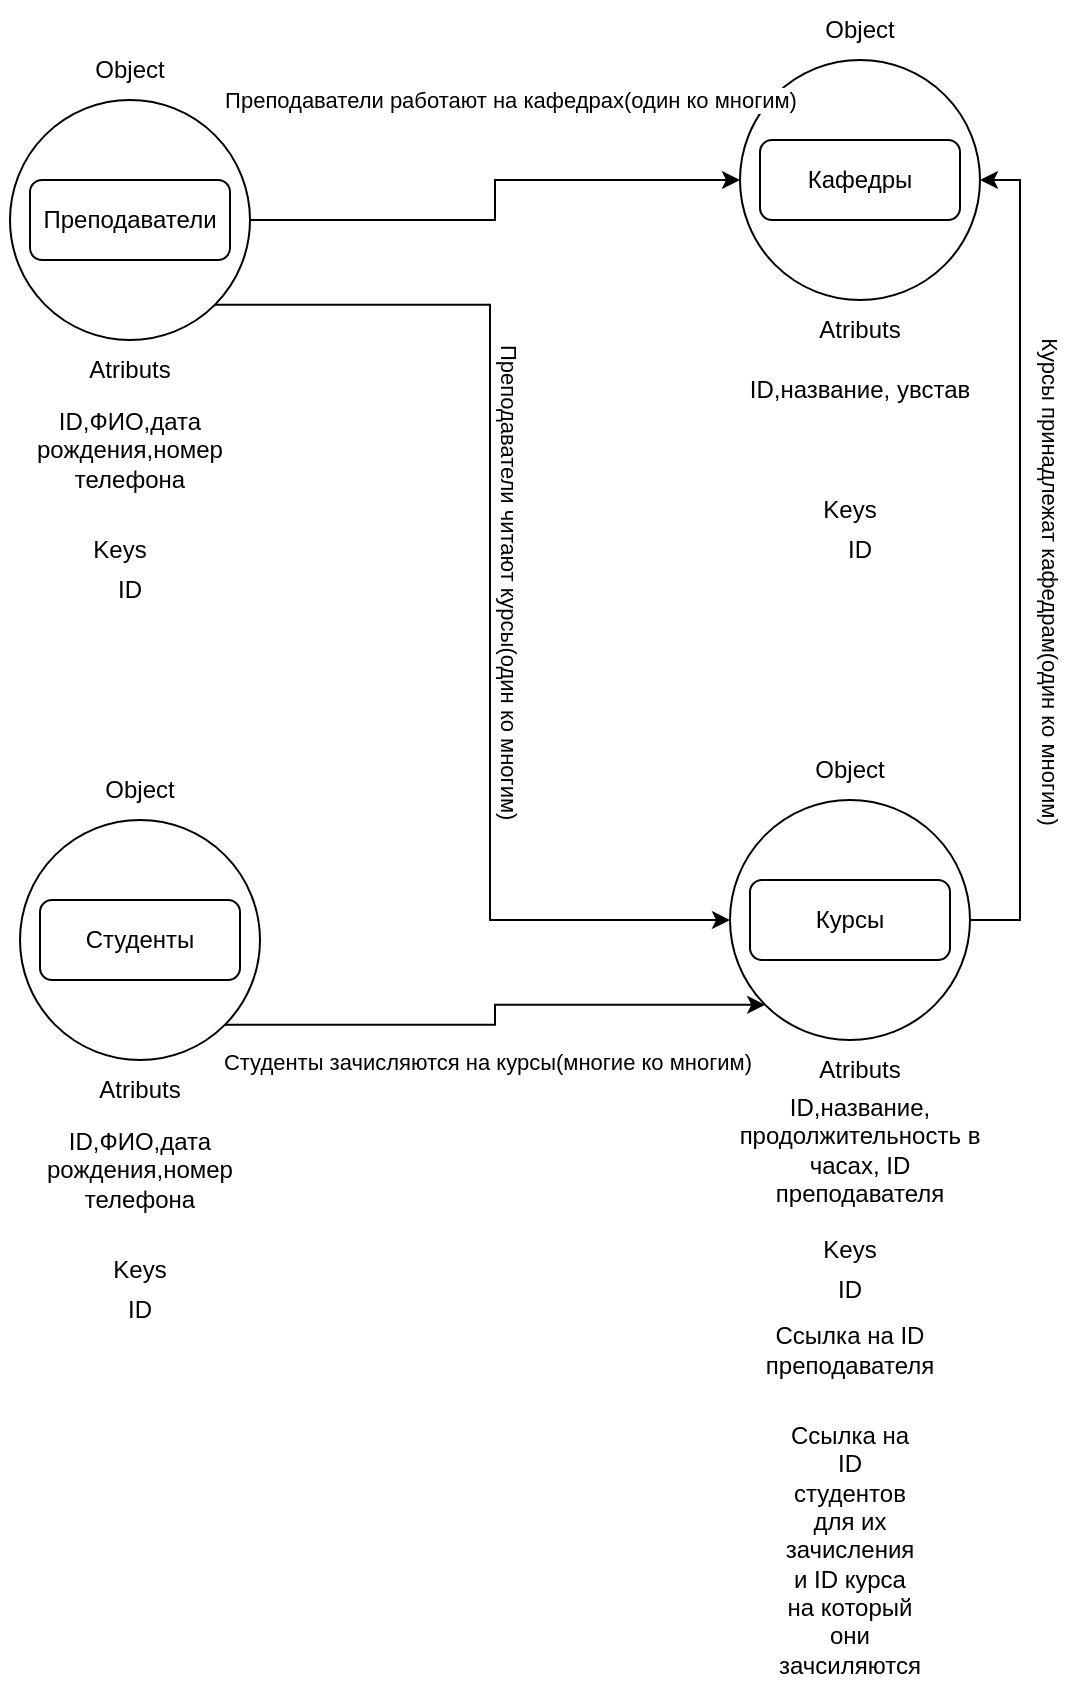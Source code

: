 <mxfile version="24.3.1" type="github">
  <diagram name="Страница — 1" id="1JNoHzqhRxXGvxarJzie">
    <mxGraphModel dx="498" dy="1029" grid="1" gridSize="10" guides="1" tooltips="1" connect="1" arrows="1" fold="1" page="1" pageScale="1" pageWidth="827" pageHeight="1169" math="0" shadow="0">
      <root>
        <mxCell id="0" />
        <mxCell id="1" parent="0" />
        <mxCell id="fRkcZo0nZRp9ig4G6Bwf-46" style="edgeStyle=orthogonalEdgeStyle;rounded=0;orthogonalLoop=1;jettySize=auto;html=1;exitX=1;exitY=1;exitDx=0;exitDy=0;entryX=0;entryY=1;entryDx=0;entryDy=0;" edge="1" parent="1" source="fRkcZo0nZRp9ig4G6Bwf-13" target="fRkcZo0nZRp9ig4G6Bwf-10">
          <mxGeometry relative="1" as="geometry" />
        </mxCell>
        <mxCell id="fRkcZo0nZRp9ig4G6Bwf-50" value="Студенты зачисляются на курсы(многие ко многим)&amp;nbsp;" style="edgeLabel;html=1;align=center;verticalAlign=middle;resizable=0;points=[];" vertex="1" connectable="0" parent="fRkcZo0nZRp9ig4G6Bwf-46">
          <mxGeometry x="-0.118" y="5" relative="1" as="geometry">
            <mxPoint x="9" y="23" as="offset" />
          </mxGeometry>
        </mxCell>
        <mxCell id="fRkcZo0nZRp9ig4G6Bwf-13" value="" style="ellipse;whiteSpace=wrap;html=1;aspect=fixed;" vertex="1" parent="1">
          <mxGeometry x="215" y="900" width="120" height="120" as="geometry" />
        </mxCell>
        <mxCell id="fRkcZo0nZRp9ig4G6Bwf-11" value="" style="ellipse;whiteSpace=wrap;html=1;aspect=fixed;" vertex="1" parent="1">
          <mxGeometry x="575" y="520" width="120" height="120" as="geometry" />
        </mxCell>
        <mxCell id="fRkcZo0nZRp9ig4G6Bwf-44" style="edgeStyle=orthogonalEdgeStyle;rounded=0;orthogonalLoop=1;jettySize=auto;html=1;exitX=1;exitY=0.5;exitDx=0;exitDy=0;entryX=0;entryY=0.5;entryDx=0;entryDy=0;" edge="1" parent="1" source="fRkcZo0nZRp9ig4G6Bwf-12" target="fRkcZo0nZRp9ig4G6Bwf-11">
          <mxGeometry relative="1" as="geometry" />
        </mxCell>
        <mxCell id="fRkcZo0nZRp9ig4G6Bwf-48" value="Преподаватели работают на кафедрах(один ко многим)" style="edgeLabel;html=1;align=center;verticalAlign=middle;resizable=0;points=[];" vertex="1" connectable="0" parent="fRkcZo0nZRp9ig4G6Bwf-44">
          <mxGeometry x="0.262" y="-2" relative="1" as="geometry">
            <mxPoint x="-17" y="-42" as="offset" />
          </mxGeometry>
        </mxCell>
        <mxCell id="fRkcZo0nZRp9ig4G6Bwf-45" style="edgeStyle=orthogonalEdgeStyle;rounded=0;orthogonalLoop=1;jettySize=auto;html=1;exitX=1;exitY=1;exitDx=0;exitDy=0;entryX=0;entryY=0.5;entryDx=0;entryDy=0;" edge="1" parent="1" source="fRkcZo0nZRp9ig4G6Bwf-12" target="fRkcZo0nZRp9ig4G6Bwf-10">
          <mxGeometry relative="1" as="geometry" />
        </mxCell>
        <mxCell id="fRkcZo0nZRp9ig4G6Bwf-51" value="Преподаватели читают курсы(один ко многим)" style="edgeLabel;html=1;align=center;verticalAlign=middle;resizable=0;points=[];rotation=90;" vertex="1" connectable="0" parent="fRkcZo0nZRp9ig4G6Bwf-45">
          <mxGeometry x="-0.04" y="-3" relative="1" as="geometry">
            <mxPoint x="13" y="4" as="offset" />
          </mxGeometry>
        </mxCell>
        <mxCell id="fRkcZo0nZRp9ig4G6Bwf-12" value="" style="ellipse;whiteSpace=wrap;html=1;aspect=fixed;" vertex="1" parent="1">
          <mxGeometry x="210" y="540" width="120" height="120" as="geometry" />
        </mxCell>
        <mxCell id="fRkcZo0nZRp9ig4G6Bwf-47" style="edgeStyle=orthogonalEdgeStyle;rounded=0;orthogonalLoop=1;jettySize=auto;html=1;exitX=1;exitY=0.5;exitDx=0;exitDy=0;entryX=1;entryY=0.5;entryDx=0;entryDy=0;" edge="1" parent="1" source="fRkcZo0nZRp9ig4G6Bwf-10" target="fRkcZo0nZRp9ig4G6Bwf-11">
          <mxGeometry relative="1" as="geometry" />
        </mxCell>
        <mxCell id="fRkcZo0nZRp9ig4G6Bwf-49" value="Курсы принадлежат кафедрам(один ко многим)" style="edgeLabel;html=1;align=center;verticalAlign=middle;resizable=0;points=[];rotation=90;" vertex="1" connectable="0" parent="fRkcZo0nZRp9ig4G6Bwf-47">
          <mxGeometry x="-0.146" y="2" relative="1" as="geometry">
            <mxPoint x="17" y="-18" as="offset" />
          </mxGeometry>
        </mxCell>
        <mxCell id="fRkcZo0nZRp9ig4G6Bwf-10" value="" style="ellipse;whiteSpace=wrap;html=1;aspect=fixed;" vertex="1" parent="1">
          <mxGeometry x="570" y="890" width="120" height="120" as="geometry" />
        </mxCell>
        <mxCell id="fRkcZo0nZRp9ig4G6Bwf-1" value="" style="rounded=1;whiteSpace=wrap;html=1;" vertex="1" parent="1">
          <mxGeometry x="225" y="940" width="100" height="40" as="geometry" />
        </mxCell>
        <mxCell id="fRkcZo0nZRp9ig4G6Bwf-2" value="" style="rounded=1;whiteSpace=wrap;html=1;" vertex="1" parent="1">
          <mxGeometry x="220" y="580" width="100" height="40" as="geometry" />
        </mxCell>
        <mxCell id="fRkcZo0nZRp9ig4G6Bwf-3" value="" style="rounded=1;whiteSpace=wrap;html=1;" vertex="1" parent="1">
          <mxGeometry x="580" y="930" width="100" height="40" as="geometry" />
        </mxCell>
        <mxCell id="fRkcZo0nZRp9ig4G6Bwf-4" value="" style="rounded=1;whiteSpace=wrap;html=1;" vertex="1" parent="1">
          <mxGeometry x="585" y="560" width="100" height="40" as="geometry" />
        </mxCell>
        <mxCell id="fRkcZo0nZRp9ig4G6Bwf-5" value="Студенты" style="text;html=1;align=center;verticalAlign=middle;whiteSpace=wrap;rounded=0;" vertex="1" parent="1">
          <mxGeometry x="245" y="945" width="60" height="30" as="geometry" />
        </mxCell>
        <mxCell id="fRkcZo0nZRp9ig4G6Bwf-7" value="Преподаватели" style="text;html=1;align=center;verticalAlign=middle;whiteSpace=wrap;rounded=0;" vertex="1" parent="1">
          <mxGeometry x="240" y="585" width="60" height="30" as="geometry" />
        </mxCell>
        <mxCell id="fRkcZo0nZRp9ig4G6Bwf-8" value="Курсы" style="text;html=1;align=center;verticalAlign=middle;whiteSpace=wrap;rounded=0;" vertex="1" parent="1">
          <mxGeometry x="600" y="935" width="60" height="30" as="geometry" />
        </mxCell>
        <mxCell id="fRkcZo0nZRp9ig4G6Bwf-9" value="Кафедры" style="text;html=1;align=center;verticalAlign=middle;whiteSpace=wrap;rounded=0;" vertex="1" parent="1">
          <mxGeometry x="605" y="565" width="60" height="30" as="geometry" />
        </mxCell>
        <mxCell id="fRkcZo0nZRp9ig4G6Bwf-15" value="ID,ФИО,дата рождения,номер телефона" style="text;html=1;align=center;verticalAlign=middle;whiteSpace=wrap;rounded=0;" vertex="1" parent="1">
          <mxGeometry x="210" y="1050" width="130" height="50" as="geometry" />
        </mxCell>
        <mxCell id="fRkcZo0nZRp9ig4G6Bwf-16" value="Object" style="text;html=1;align=center;verticalAlign=middle;whiteSpace=wrap;rounded=0;" vertex="1" parent="1">
          <mxGeometry x="245" y="870" width="60" height="30" as="geometry" />
        </mxCell>
        <mxCell id="fRkcZo0nZRp9ig4G6Bwf-17" value="Atributs" style="text;html=1;align=center;verticalAlign=middle;whiteSpace=wrap;rounded=0;" vertex="1" parent="1">
          <mxGeometry x="240" y="660" width="60" height="30" as="geometry" />
        </mxCell>
        <mxCell id="fRkcZo0nZRp9ig4G6Bwf-18" value="ID,ФИО,дата рождения,номер телефона" style="text;html=1;align=center;verticalAlign=middle;whiteSpace=wrap;rounded=0;" vertex="1" parent="1">
          <mxGeometry x="205" y="690" width="130" height="50" as="geometry" />
        </mxCell>
        <mxCell id="fRkcZo0nZRp9ig4G6Bwf-19" value="Atributs" style="text;html=1;align=center;verticalAlign=middle;whiteSpace=wrap;rounded=0;" vertex="1" parent="1">
          <mxGeometry x="245" y="1020" width="60" height="30" as="geometry" />
        </mxCell>
        <mxCell id="fRkcZo0nZRp9ig4G6Bwf-21" value="Atributs" style="text;html=1;align=center;verticalAlign=middle;whiteSpace=wrap;rounded=0;" vertex="1" parent="1">
          <mxGeometry x="605" y="640" width="60" height="30" as="geometry" />
        </mxCell>
        <mxCell id="fRkcZo0nZRp9ig4G6Bwf-22" value="ID,название, увстав" style="text;html=1;align=center;verticalAlign=middle;whiteSpace=wrap;rounded=0;" vertex="1" parent="1">
          <mxGeometry x="570" y="660" width="130" height="50" as="geometry" />
        </mxCell>
        <mxCell id="fRkcZo0nZRp9ig4G6Bwf-24" value="Atributs" style="text;html=1;align=center;verticalAlign=middle;whiteSpace=wrap;rounded=0;" vertex="1" parent="1">
          <mxGeometry x="605" y="1010" width="60" height="30" as="geometry" />
        </mxCell>
        <mxCell id="fRkcZo0nZRp9ig4G6Bwf-25" value="ID,название, продолжительность в часах, ID преподавателя" style="text;html=1;align=center;verticalAlign=middle;whiteSpace=wrap;rounded=0;" vertex="1" parent="1">
          <mxGeometry x="570" y="1040" width="130" height="50" as="geometry" />
        </mxCell>
        <mxCell id="fRkcZo0nZRp9ig4G6Bwf-27" value="Object" style="text;html=1;align=center;verticalAlign=middle;whiteSpace=wrap;rounded=0;" vertex="1" parent="1">
          <mxGeometry x="240" y="510" width="60" height="30" as="geometry" />
        </mxCell>
        <mxCell id="fRkcZo0nZRp9ig4G6Bwf-28" value="Object" style="text;html=1;align=center;verticalAlign=middle;whiteSpace=wrap;rounded=0;" vertex="1" parent="1">
          <mxGeometry x="605" y="490" width="60" height="30" as="geometry" />
        </mxCell>
        <mxCell id="fRkcZo0nZRp9ig4G6Bwf-29" value="Object" style="text;html=1;align=center;verticalAlign=middle;whiteSpace=wrap;rounded=0;" vertex="1" parent="1">
          <mxGeometry x="600" y="860" width="60" height="30" as="geometry" />
        </mxCell>
        <mxCell id="fRkcZo0nZRp9ig4G6Bwf-30" value="Keys" style="text;html=1;align=center;verticalAlign=middle;whiteSpace=wrap;rounded=0;" vertex="1" parent="1">
          <mxGeometry x="600" y="1100" width="60" height="30" as="geometry" />
        </mxCell>
        <mxCell id="fRkcZo0nZRp9ig4G6Bwf-31" value="Keys" style="text;html=1;align=center;verticalAlign=middle;whiteSpace=wrap;rounded=0;" vertex="1" parent="1">
          <mxGeometry x="235" y="750" width="60" height="30" as="geometry" />
        </mxCell>
        <mxCell id="fRkcZo0nZRp9ig4G6Bwf-32" value="Keys" style="text;html=1;align=center;verticalAlign=middle;whiteSpace=wrap;rounded=0;" vertex="1" parent="1">
          <mxGeometry x="600" y="730" width="60" height="30" as="geometry" />
        </mxCell>
        <mxCell id="fRkcZo0nZRp9ig4G6Bwf-33" value="Keys" style="text;html=1;align=center;verticalAlign=middle;whiteSpace=wrap;rounded=0;" vertex="1" parent="1">
          <mxGeometry x="245" y="1110" width="60" height="30" as="geometry" />
        </mxCell>
        <mxCell id="fRkcZo0nZRp9ig4G6Bwf-34" value="ID" style="text;html=1;align=center;verticalAlign=middle;whiteSpace=wrap;rounded=0;" vertex="1" parent="1">
          <mxGeometry x="600" y="1120" width="60" height="30" as="geometry" />
        </mxCell>
        <mxCell id="fRkcZo0nZRp9ig4G6Bwf-35" value="ID" style="text;html=1;align=center;verticalAlign=middle;whiteSpace=wrap;rounded=0;" vertex="1" parent="1">
          <mxGeometry x="240" y="770" width="60" height="30" as="geometry" />
        </mxCell>
        <mxCell id="fRkcZo0nZRp9ig4G6Bwf-36" value="ID" style="text;html=1;align=center;verticalAlign=middle;whiteSpace=wrap;rounded=0;" vertex="1" parent="1">
          <mxGeometry x="245" y="1130" width="60" height="30" as="geometry" />
        </mxCell>
        <mxCell id="fRkcZo0nZRp9ig4G6Bwf-37" value="ID" style="text;html=1;align=center;verticalAlign=middle;whiteSpace=wrap;rounded=0;" vertex="1" parent="1">
          <mxGeometry x="605" y="750" width="60" height="30" as="geometry" />
        </mxCell>
        <mxCell id="fRkcZo0nZRp9ig4G6Bwf-38" value="Ссылка на ID преподавателя" style="text;html=1;align=center;verticalAlign=middle;whiteSpace=wrap;rounded=0;" vertex="1" parent="1">
          <mxGeometry x="600" y="1150" width="60" height="30" as="geometry" />
        </mxCell>
        <mxCell id="fRkcZo0nZRp9ig4G6Bwf-39" value="Ссылка на ID студентов для их зачисления и ID курса на который они зачсиляются" style="text;html=1;align=center;verticalAlign=middle;whiteSpace=wrap;rounded=0;" vertex="1" parent="1">
          <mxGeometry x="600" y="1250" width="60" height="30" as="geometry" />
        </mxCell>
      </root>
    </mxGraphModel>
  </diagram>
</mxfile>
